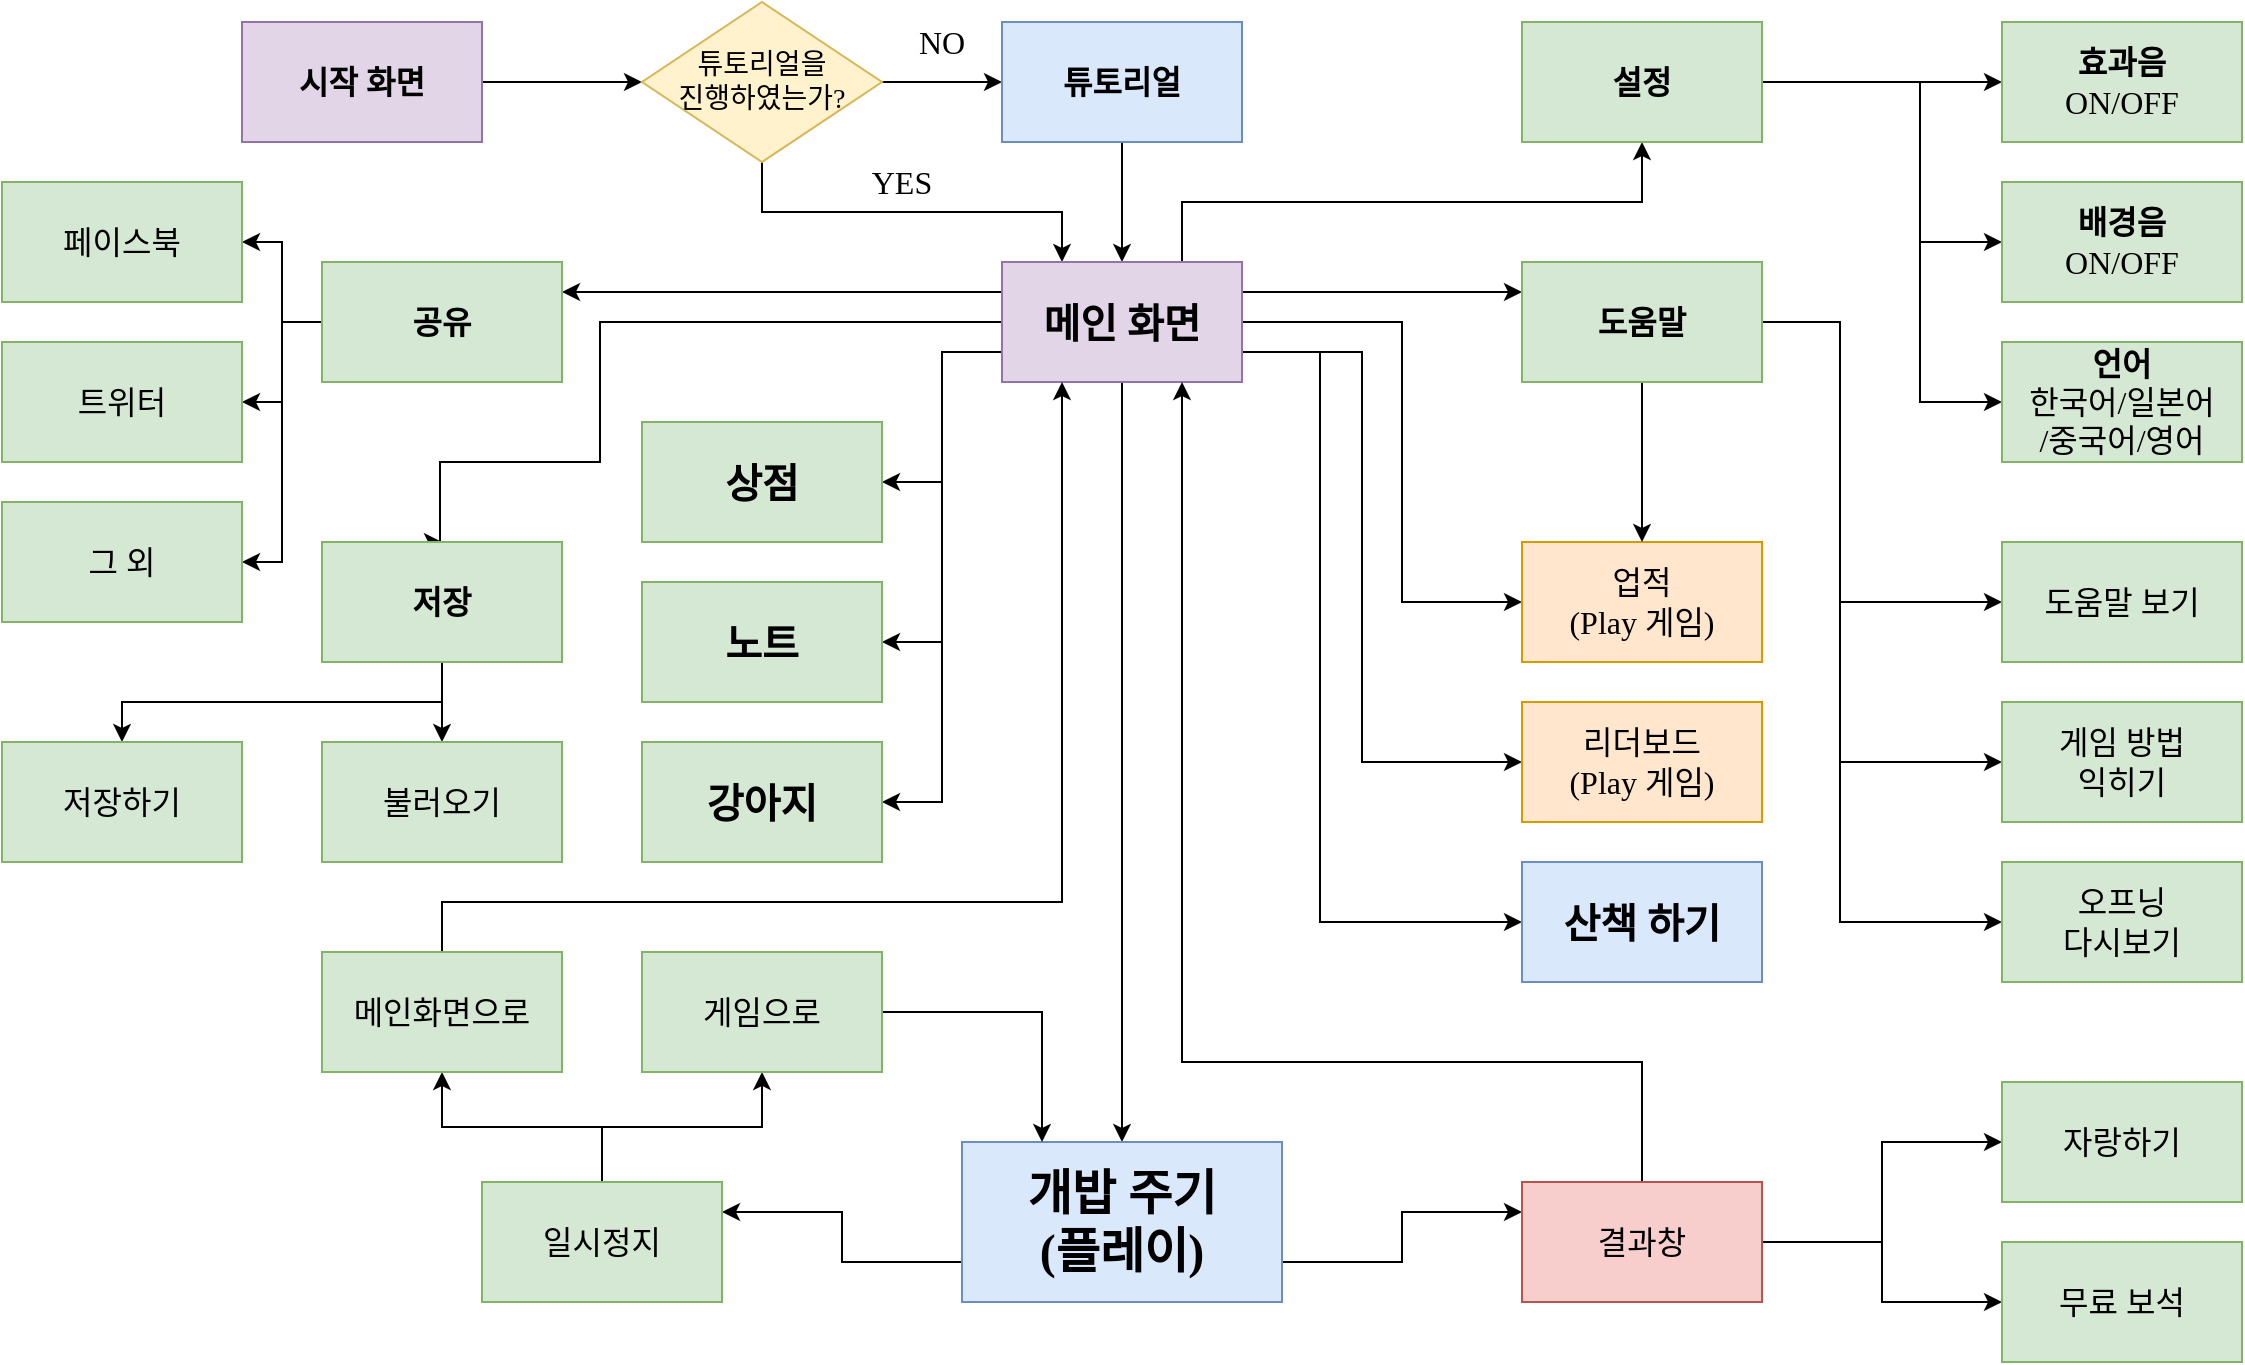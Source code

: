 <mxfile version="12.1.3" type="github" pages="1">
  <diagram id="CbqubE26liiaIoYuW3zU" name="Page-1">
    <mxGraphModel dx="1359" dy="954" grid="1" gridSize="10" guides="1" tooltips="1" connect="1" arrows="1" fold="1" page="1" pageScale="1" pageWidth="200" pageHeight="200" math="0" shadow="0">
      <root>
        <mxCell id="0"/>
        <mxCell id="1" parent="0"/>
        <mxCell id="TBT-of8__Zpy7oLFt57h-6" value="" style="edgeStyle=orthogonalEdgeStyle;rounded=0;orthogonalLoop=1;jettySize=auto;html=1;fontFamily=Verdana;" edge="1" parent="1" source="TBT-of8__Zpy7oLFt57h-1" target="TBT-of8__Zpy7oLFt57h-2">
          <mxGeometry relative="1" as="geometry"/>
        </mxCell>
        <mxCell id="TBT-of8__Zpy7oLFt57h-1" value="&lt;font style=&quot;font-size: 16px&quot;&gt;&lt;b&gt;시작 화면&lt;/b&gt;&lt;/font&gt;" style="rounded=0;whiteSpace=wrap;html=1;fillColor=#e1d5e7;strokeColor=#9673a6;fontFamily=Verdana;" vertex="1" parent="1">
          <mxGeometry x="-40" y="70" width="120" height="60" as="geometry"/>
        </mxCell>
        <mxCell id="TBT-of8__Zpy7oLFt57h-7" value="" style="edgeStyle=orthogonalEdgeStyle;rounded=0;orthogonalLoop=1;jettySize=auto;html=1;fontFamily=Verdana;" edge="1" parent="1" source="TBT-of8__Zpy7oLFt57h-2" target="TBT-of8__Zpy7oLFt57h-3">
          <mxGeometry relative="1" as="geometry"/>
        </mxCell>
        <mxCell id="TBT-of8__Zpy7oLFt57h-68" style="edgeStyle=orthogonalEdgeStyle;rounded=0;orthogonalLoop=1;jettySize=auto;html=1;exitX=0.5;exitY=1;exitDx=0;exitDy=0;entryX=0.25;entryY=0;entryDx=0;entryDy=0;fontFamily=Verdana;fontSize=16;" edge="1" parent="1" source="TBT-of8__Zpy7oLFt57h-2" target="TBT-of8__Zpy7oLFt57h-4">
          <mxGeometry relative="1" as="geometry"/>
        </mxCell>
        <mxCell id="TBT-of8__Zpy7oLFt57h-2" value="&lt;font style=&quot;font-size: 14px&quot;&gt;튜토리얼을&lt;br&gt;진행하였는가?&lt;/font&gt;" style="rhombus;whiteSpace=wrap;html=1;fillColor=#fff2cc;strokeColor=#d6b656;fontFamily=Verdana;" vertex="1" parent="1">
          <mxGeometry x="160" y="60" width="120" height="80" as="geometry"/>
        </mxCell>
        <mxCell id="TBT-of8__Zpy7oLFt57h-11" value="" style="edgeStyle=orthogonalEdgeStyle;rounded=0;orthogonalLoop=1;jettySize=auto;html=1;fontFamily=Verdana;" edge="1" parent="1" source="TBT-of8__Zpy7oLFt57h-3" target="TBT-of8__Zpy7oLFt57h-4">
          <mxGeometry relative="1" as="geometry"/>
        </mxCell>
        <mxCell id="TBT-of8__Zpy7oLFt57h-3" value="&lt;font style=&quot;font-size: 16px&quot;&gt;&lt;b&gt;튜토리얼&lt;/b&gt;&lt;/font&gt;" style="rounded=0;whiteSpace=wrap;html=1;fillColor=#dae8fc;strokeColor=#6c8ebf;fontFamily=Verdana;" vertex="1" parent="1">
          <mxGeometry x="340" y="70" width="120" height="60" as="geometry"/>
        </mxCell>
        <mxCell id="TBT-of8__Zpy7oLFt57h-13" value="" style="edgeStyle=orthogonalEdgeStyle;rounded=0;orthogonalLoop=1;jettySize=auto;html=1;exitX=0.75;exitY=0;exitDx=0;exitDy=0;fontFamily=Verdana;" edge="1" parent="1" source="TBT-of8__Zpy7oLFt57h-4" target="TBT-of8__Zpy7oLFt57h-12">
          <mxGeometry relative="1" as="geometry"/>
        </mxCell>
        <mxCell id="TBT-of8__Zpy7oLFt57h-50" style="edgeStyle=orthogonalEdgeStyle;rounded=0;orthogonalLoop=1;jettySize=auto;html=1;entryX=0;entryY=0.5;entryDx=0;entryDy=0;fontFamily=Verdana;fontSize=16;exitX=1;exitY=0.5;exitDx=0;exitDy=0;" edge="1" parent="1" source="TBT-of8__Zpy7oLFt57h-4" target="TBT-of8__Zpy7oLFt57h-20">
          <mxGeometry relative="1" as="geometry">
            <mxPoint x="490" y="300" as="sourcePoint"/>
            <Array as="points">
              <mxPoint x="540" y="220"/>
              <mxPoint x="540" y="360"/>
            </Array>
          </mxGeometry>
        </mxCell>
        <mxCell id="TBT-of8__Zpy7oLFt57h-51" style="edgeStyle=orthogonalEdgeStyle;rounded=0;orthogonalLoop=1;jettySize=auto;html=1;exitX=1;exitY=0.75;exitDx=0;exitDy=0;entryX=0;entryY=0.5;entryDx=0;entryDy=0;fontFamily=Verdana;fontSize=16;" edge="1" parent="1" source="TBT-of8__Zpy7oLFt57h-4" target="TBT-of8__Zpy7oLFt57h-22">
          <mxGeometry relative="1" as="geometry">
            <Array as="points">
              <mxPoint x="520" y="235"/>
              <mxPoint x="520" y="440"/>
            </Array>
          </mxGeometry>
        </mxCell>
        <mxCell id="TBT-of8__Zpy7oLFt57h-57" style="edgeStyle=orthogonalEdgeStyle;rounded=0;orthogonalLoop=1;jettySize=auto;html=1;exitX=1;exitY=0.75;exitDx=0;exitDy=0;entryX=0;entryY=0.5;entryDx=0;entryDy=0;fontFamily=Verdana;fontSize=16;" edge="1" parent="1" source="TBT-of8__Zpy7oLFt57h-4" target="TBT-of8__Zpy7oLFt57h-52">
          <mxGeometry relative="1" as="geometry">
            <Array as="points">
              <mxPoint x="499" y="235"/>
              <mxPoint x="499" y="520"/>
            </Array>
          </mxGeometry>
        </mxCell>
        <mxCell id="TBT-of8__Zpy7oLFt57h-59" style="edgeStyle=orthogonalEdgeStyle;rounded=0;orthogonalLoop=1;jettySize=auto;html=1;exitX=1;exitY=0.25;exitDx=0;exitDy=0;entryX=0;entryY=0.25;entryDx=0;entryDy=0;fontFamily=Verdana;fontSize=16;" edge="1" parent="1" source="TBT-of8__Zpy7oLFt57h-4" target="TBT-of8__Zpy7oLFt57h-41">
          <mxGeometry relative="1" as="geometry"/>
        </mxCell>
        <mxCell id="TBT-of8__Zpy7oLFt57h-63" style="edgeStyle=orthogonalEdgeStyle;rounded=0;orthogonalLoop=1;jettySize=auto;html=1;exitX=0.5;exitY=1;exitDx=0;exitDy=0;entryX=0.5;entryY=0;entryDx=0;entryDy=0;fontFamily=Verdana;fontSize=16;" edge="1" parent="1" source="TBT-of8__Zpy7oLFt57h-4" target="TBT-of8__Zpy7oLFt57h-60">
          <mxGeometry relative="1" as="geometry"/>
        </mxCell>
        <mxCell id="TBT-of8__Zpy7oLFt57h-69" style="edgeStyle=orthogonalEdgeStyle;rounded=0;orthogonalLoop=1;jettySize=auto;html=1;exitX=0;exitY=0.25;exitDx=0;exitDy=0;entryX=1;entryY=0.25;entryDx=0;entryDy=0;fontFamily=Verdana;fontSize=16;" edge="1" parent="1" source="TBT-of8__Zpy7oLFt57h-4" target="TBT-of8__Zpy7oLFt57h-24">
          <mxGeometry relative="1" as="geometry"/>
        </mxCell>
        <mxCell id="TBT-of8__Zpy7oLFt57h-70" style="edgeStyle=orthogonalEdgeStyle;rounded=0;orthogonalLoop=1;jettySize=auto;html=1;exitX=0;exitY=0.5;exitDx=0;exitDy=0;entryX=0.5;entryY=0;entryDx=0;entryDy=0;fontFamily=Verdana;fontSize=16;" edge="1" parent="1" source="TBT-of8__Zpy7oLFt57h-4" target="TBT-of8__Zpy7oLFt57h-33">
          <mxGeometry relative="1" as="geometry">
            <Array as="points">
              <mxPoint x="139" y="220"/>
              <mxPoint x="139" y="290"/>
              <mxPoint x="59" y="290"/>
            </Array>
          </mxGeometry>
        </mxCell>
        <mxCell id="TBT-of8__Zpy7oLFt57h-71" style="edgeStyle=orthogonalEdgeStyle;rounded=0;orthogonalLoop=1;jettySize=auto;html=1;exitX=0;exitY=0.75;exitDx=0;exitDy=0;entryX=1;entryY=0.5;entryDx=0;entryDy=0;fontFamily=Verdana;fontSize=16;" edge="1" parent="1" source="TBT-of8__Zpy7oLFt57h-4" target="TBT-of8__Zpy7oLFt57h-53">
          <mxGeometry relative="1" as="geometry"/>
        </mxCell>
        <mxCell id="TBT-of8__Zpy7oLFt57h-72" style="edgeStyle=orthogonalEdgeStyle;rounded=0;orthogonalLoop=1;jettySize=auto;html=1;exitX=0;exitY=0.75;exitDx=0;exitDy=0;entryX=1;entryY=0.5;entryDx=0;entryDy=0;fontFamily=Verdana;fontSize=16;" edge="1" parent="1" source="TBT-of8__Zpy7oLFt57h-4" target="TBT-of8__Zpy7oLFt57h-55">
          <mxGeometry relative="1" as="geometry"/>
        </mxCell>
        <mxCell id="TBT-of8__Zpy7oLFt57h-73" style="edgeStyle=orthogonalEdgeStyle;rounded=0;orthogonalLoop=1;jettySize=auto;html=1;exitX=0;exitY=0.75;exitDx=0;exitDy=0;entryX=1;entryY=0.5;entryDx=0;entryDy=0;fontFamily=Verdana;fontSize=16;" edge="1" parent="1" source="TBT-of8__Zpy7oLFt57h-4" target="TBT-of8__Zpy7oLFt57h-56">
          <mxGeometry relative="1" as="geometry"/>
        </mxCell>
        <mxCell id="TBT-of8__Zpy7oLFt57h-4" value="&lt;font style=&quot;font-size: 20px&quot;&gt;&lt;b&gt;메인 화면&lt;/b&gt;&lt;/font&gt;" style="rounded=0;whiteSpace=wrap;html=1;fillColor=#e1d5e7;strokeColor=#9673a6;fontFamily=Verdana;" vertex="1" parent="1">
          <mxGeometry x="340" y="190" width="120" height="60" as="geometry"/>
        </mxCell>
        <mxCell id="TBT-of8__Zpy7oLFt57h-15" value="" style="edgeStyle=orthogonalEdgeStyle;rounded=0;orthogonalLoop=1;jettySize=auto;html=1;fontFamily=Verdana;" edge="1" parent="1" source="TBT-of8__Zpy7oLFt57h-12" target="TBT-of8__Zpy7oLFt57h-14">
          <mxGeometry relative="1" as="geometry"/>
        </mxCell>
        <mxCell id="TBT-of8__Zpy7oLFt57h-18" style="edgeStyle=orthogonalEdgeStyle;rounded=0;orthogonalLoop=1;jettySize=auto;html=1;exitX=1;exitY=0.5;exitDx=0;exitDy=0;entryX=0;entryY=0.5;entryDx=0;entryDy=0;fontFamily=Verdana;" edge="1" parent="1" source="TBT-of8__Zpy7oLFt57h-12" target="TBT-of8__Zpy7oLFt57h-16">
          <mxGeometry relative="1" as="geometry">
            <Array as="points">
              <mxPoint x="799" y="100"/>
              <mxPoint x="799" y="180"/>
            </Array>
          </mxGeometry>
        </mxCell>
        <mxCell id="TBT-of8__Zpy7oLFt57h-19" style="edgeStyle=orthogonalEdgeStyle;rounded=0;orthogonalLoop=1;jettySize=auto;html=1;exitX=1;exitY=0.5;exitDx=0;exitDy=0;entryX=0;entryY=0.5;entryDx=0;entryDy=0;fontFamily=Verdana;" edge="1" parent="1" source="TBT-of8__Zpy7oLFt57h-12" target="TBT-of8__Zpy7oLFt57h-17">
          <mxGeometry relative="1" as="geometry">
            <Array as="points">
              <mxPoint x="799" y="100"/>
              <mxPoint x="799" y="260"/>
            </Array>
          </mxGeometry>
        </mxCell>
        <mxCell id="TBT-of8__Zpy7oLFt57h-12" value="&lt;font size=&quot;1&quot;&gt;&lt;span style=&quot;font-size: 16px&quot;&gt;&lt;b&gt;설정&lt;/b&gt;&lt;/span&gt;&lt;/font&gt;" style="rounded=0;whiteSpace=wrap;html=1;fillColor=#d5e8d4;strokeColor=#82b366;fontFamily=Verdana;" vertex="1" parent="1">
          <mxGeometry x="600" y="70" width="120" height="60" as="geometry"/>
        </mxCell>
        <mxCell id="TBT-of8__Zpy7oLFt57h-14" value="&lt;font size=&quot;1&quot;&gt;&lt;span style=&quot;font-size: 16px&quot;&gt;&lt;b&gt;효과음&lt;/b&gt;&lt;br&gt;ON/OFF&lt;br&gt;&lt;/span&gt;&lt;/font&gt;" style="rounded=0;whiteSpace=wrap;html=1;fillColor=#d5e8d4;strokeColor=#82b366;fontFamily=Verdana;" vertex="1" parent="1">
          <mxGeometry x="840" y="70" width="120" height="60" as="geometry"/>
        </mxCell>
        <mxCell id="TBT-of8__Zpy7oLFt57h-16" value="&lt;font&gt;&lt;span style=&quot;font-size: 16px&quot;&gt;&lt;b&gt;배경음&lt;/b&gt;&lt;br&gt;ON/OFF&lt;br&gt;&lt;/span&gt;&lt;/font&gt;" style="rounded=0;whiteSpace=wrap;html=1;fillColor=#d5e8d4;strokeColor=#82b366;fontFamily=Verdana;" vertex="1" parent="1">
          <mxGeometry x="840" y="150" width="120" height="60" as="geometry"/>
        </mxCell>
        <mxCell id="TBT-of8__Zpy7oLFt57h-17" value="&lt;font size=&quot;1&quot;&gt;&lt;span style=&quot;font-size: 16px&quot;&gt;&lt;b&gt;언어&lt;/b&gt;&lt;br&gt;한국어/일본어&lt;br&gt;/중국어/영어&lt;br&gt;&lt;/span&gt;&lt;/font&gt;" style="rounded=0;whiteSpace=wrap;html=1;fillColor=#d5e8d4;strokeColor=#82b366;fontFamily=Verdana;" vertex="1" parent="1">
          <mxGeometry x="840" y="230" width="120" height="60" as="geometry"/>
        </mxCell>
        <mxCell id="TBT-of8__Zpy7oLFt57h-20" value="&lt;font style=&quot;font-size: 16px&quot;&gt;업적&lt;br&gt;(Play 게임)&lt;br&gt;&lt;/font&gt;" style="rounded=0;whiteSpace=wrap;html=1;fillColor=#ffe6cc;strokeColor=#d79b00;fontFamily=Verdana;" vertex="1" parent="1">
          <mxGeometry x="600" y="330" width="120" height="60" as="geometry"/>
        </mxCell>
        <mxCell id="TBT-of8__Zpy7oLFt57h-22" value="&lt;font style=&quot;font-size: 16px&quot;&gt;리더보드&lt;br&gt;&lt;/font&gt;&lt;span style=&quot;font-size: 16px&quot;&gt;(Play 게임)&lt;/span&gt;" style="rounded=0;whiteSpace=wrap;html=1;fillColor=#ffe6cc;strokeColor=#d79b00;fontFamily=Verdana;" vertex="1" parent="1">
          <mxGeometry x="600" y="410" width="120" height="60" as="geometry"/>
        </mxCell>
        <mxCell id="TBT-of8__Zpy7oLFt57h-30" style="edgeStyle=orthogonalEdgeStyle;rounded=0;orthogonalLoop=1;jettySize=auto;html=1;exitX=0;exitY=0.5;exitDx=0;exitDy=0;entryX=1;entryY=0.5;entryDx=0;entryDy=0;fontFamily=Verdana;" edge="1" parent="1" source="TBT-of8__Zpy7oLFt57h-24" target="TBT-of8__Zpy7oLFt57h-27">
          <mxGeometry relative="1" as="geometry"/>
        </mxCell>
        <mxCell id="TBT-of8__Zpy7oLFt57h-31" style="edgeStyle=orthogonalEdgeStyle;rounded=0;orthogonalLoop=1;jettySize=auto;html=1;exitX=0;exitY=0.5;exitDx=0;exitDy=0;entryX=1;entryY=0.5;entryDx=0;entryDy=0;fontFamily=Verdana;" edge="1" parent="1" source="TBT-of8__Zpy7oLFt57h-24" target="TBT-of8__Zpy7oLFt57h-28">
          <mxGeometry relative="1" as="geometry"/>
        </mxCell>
        <mxCell id="TBT-of8__Zpy7oLFt57h-43" style="edgeStyle=orthogonalEdgeStyle;rounded=0;orthogonalLoop=1;jettySize=auto;html=1;exitX=0;exitY=0.5;exitDx=0;exitDy=0;entryX=1;entryY=0.5;entryDx=0;entryDy=0;fontFamily=Verdana;fontSize=16;" edge="1" parent="1" source="TBT-of8__Zpy7oLFt57h-24" target="TBT-of8__Zpy7oLFt57h-26">
          <mxGeometry relative="1" as="geometry"/>
        </mxCell>
        <mxCell id="TBT-of8__Zpy7oLFt57h-24" value="&lt;font size=&quot;1&quot;&gt;&lt;span style=&quot;font-size: 16px&quot;&gt;&lt;b&gt;공유&lt;/b&gt;&lt;/span&gt;&lt;/font&gt;" style="rounded=0;whiteSpace=wrap;html=1;fillColor=#d5e8d4;strokeColor=#82b366;fontFamily=Verdana;" vertex="1" parent="1">
          <mxGeometry y="190" width="120" height="60" as="geometry"/>
        </mxCell>
        <mxCell id="TBT-of8__Zpy7oLFt57h-26" value="&lt;font style=&quot;font-size: 16px;&quot;&gt;&lt;span style=&quot;font-size: 16px;&quot;&gt;&lt;span style=&quot;font-size: 16px;&quot;&gt;페이스북&lt;/span&gt;&lt;br style=&quot;font-size: 16px;&quot;&gt;&lt;/span&gt;&lt;/font&gt;" style="rounded=0;whiteSpace=wrap;html=1;fillColor=#d5e8d4;strokeColor=#82b366;fontFamily=Verdana;fontSize=16;fontStyle=0" vertex="1" parent="1">
          <mxGeometry x="-160" y="150" width="120" height="60" as="geometry"/>
        </mxCell>
        <mxCell id="TBT-of8__Zpy7oLFt57h-27" value="&lt;span style=&quot;font-size: 16px;&quot;&gt;트위터&lt;/span&gt;" style="rounded=0;whiteSpace=wrap;html=1;fillColor=#d5e8d4;strokeColor=#82b366;fontFamily=Verdana;fontSize=16;fontStyle=0" vertex="1" parent="1">
          <mxGeometry x="-160" y="230" width="120" height="60" as="geometry"/>
        </mxCell>
        <mxCell id="TBT-of8__Zpy7oLFt57h-28" value="&lt;font style=&quot;font-size: 16px;&quot;&gt;&lt;span style=&quot;font-size: 16px;&quot;&gt;&lt;span style=&quot;font-size: 16px;&quot;&gt;그 외&lt;/span&gt;&lt;br style=&quot;font-size: 16px;&quot;&gt;&lt;/span&gt;&lt;/font&gt;" style="rounded=0;whiteSpace=wrap;html=1;fillColor=#d5e8d4;strokeColor=#82b366;fontFamily=Verdana;fontSize=16;fontStyle=0" vertex="1" parent="1">
          <mxGeometry x="-160" y="310" width="120" height="60" as="geometry"/>
        </mxCell>
        <mxCell id="TBT-of8__Zpy7oLFt57h-39" style="edgeStyle=orthogonalEdgeStyle;rounded=0;orthogonalLoop=1;jettySize=auto;html=1;exitX=0.5;exitY=1;exitDx=0;exitDy=0;entryX=0.5;entryY=0;entryDx=0;entryDy=0;fontFamily=Verdana;fontSize=16;" edge="1" parent="1" source="TBT-of8__Zpy7oLFt57h-33" target="TBT-of8__Zpy7oLFt57h-35">
          <mxGeometry relative="1" as="geometry"/>
        </mxCell>
        <mxCell id="TBT-of8__Zpy7oLFt57h-40" style="edgeStyle=orthogonalEdgeStyle;rounded=0;orthogonalLoop=1;jettySize=auto;html=1;exitX=0.5;exitY=1;exitDx=0;exitDy=0;entryX=0.5;entryY=0;entryDx=0;entryDy=0;fontFamily=Verdana;fontSize=16;" edge="1" parent="1" source="TBT-of8__Zpy7oLFt57h-33" target="TBT-of8__Zpy7oLFt57h-36">
          <mxGeometry relative="1" as="geometry"/>
        </mxCell>
        <mxCell id="TBT-of8__Zpy7oLFt57h-33" value="&lt;span style=&quot;font-size: 16px&quot;&gt;&lt;b&gt;저장&lt;/b&gt;&lt;/span&gt;" style="rounded=0;whiteSpace=wrap;html=1;fillColor=#d5e8d4;strokeColor=#82b366;fontFamily=Verdana;" vertex="1" parent="1">
          <mxGeometry y="330" width="120" height="60" as="geometry"/>
        </mxCell>
        <mxCell id="TBT-of8__Zpy7oLFt57h-35" value="&lt;span style=&quot;font-size: 16px&quot;&gt;저장하기&lt;/span&gt;" style="rounded=0;whiteSpace=wrap;html=1;fillColor=#d5e8d4;strokeColor=#82b366;fontFamily=Verdana;" vertex="1" parent="1">
          <mxGeometry x="-160" y="430" width="120" height="60" as="geometry"/>
        </mxCell>
        <mxCell id="TBT-of8__Zpy7oLFt57h-36" value="&lt;span style=&quot;font-size: 16px&quot;&gt;불러오기&lt;/span&gt;" style="rounded=0;whiteSpace=wrap;html=1;fillColor=#d5e8d4;strokeColor=#82b366;fontFamily=Verdana;" vertex="1" parent="1">
          <mxGeometry y="430" width="120" height="60" as="geometry"/>
        </mxCell>
        <mxCell id="TBT-of8__Zpy7oLFt57h-47" style="edgeStyle=orthogonalEdgeStyle;rounded=0;orthogonalLoop=1;jettySize=auto;html=1;exitX=1;exitY=0.5;exitDx=0;exitDy=0;entryX=0;entryY=0.5;entryDx=0;entryDy=0;fontFamily=Verdana;fontSize=16;" edge="1" parent="1" source="TBT-of8__Zpy7oLFt57h-41" target="TBT-of8__Zpy7oLFt57h-44">
          <mxGeometry relative="1" as="geometry">
            <Array as="points">
              <mxPoint x="759" y="220"/>
              <mxPoint x="759" y="360"/>
            </Array>
          </mxGeometry>
        </mxCell>
        <mxCell id="TBT-of8__Zpy7oLFt57h-48" style="edgeStyle=orthogonalEdgeStyle;rounded=0;orthogonalLoop=1;jettySize=auto;html=1;exitX=1;exitY=0.5;exitDx=0;exitDy=0;entryX=0;entryY=0.5;entryDx=0;entryDy=0;fontFamily=Verdana;fontSize=16;" edge="1" parent="1" source="TBT-of8__Zpy7oLFt57h-41" target="TBT-of8__Zpy7oLFt57h-45">
          <mxGeometry relative="1" as="geometry">
            <Array as="points">
              <mxPoint x="759" y="220"/>
              <mxPoint x="759" y="440"/>
            </Array>
          </mxGeometry>
        </mxCell>
        <mxCell id="TBT-of8__Zpy7oLFt57h-49" style="edgeStyle=orthogonalEdgeStyle;rounded=0;orthogonalLoop=1;jettySize=auto;html=1;exitX=1;exitY=0.5;exitDx=0;exitDy=0;entryX=0;entryY=0.5;entryDx=0;entryDy=0;fontFamily=Verdana;fontSize=16;" edge="1" parent="1" source="TBT-of8__Zpy7oLFt57h-41" target="TBT-of8__Zpy7oLFt57h-46">
          <mxGeometry relative="1" as="geometry">
            <Array as="points">
              <mxPoint x="759" y="220"/>
              <mxPoint x="759" y="520"/>
            </Array>
          </mxGeometry>
        </mxCell>
        <mxCell id="TBT-of8__Zpy7oLFt57h-58" value="" style="edgeStyle=orthogonalEdgeStyle;rounded=0;orthogonalLoop=1;jettySize=auto;html=1;fontFamily=Verdana;fontSize=16;" edge="1" parent="1" source="TBT-of8__Zpy7oLFt57h-41" target="TBT-of8__Zpy7oLFt57h-20">
          <mxGeometry relative="1" as="geometry"/>
        </mxCell>
        <mxCell id="TBT-of8__Zpy7oLFt57h-41" value="&lt;font size=&quot;1&quot;&gt;&lt;span style=&quot;font-size: 16px&quot;&gt;&lt;b&gt;도움말&lt;/b&gt;&lt;/span&gt;&lt;/font&gt;" style="rounded=0;whiteSpace=wrap;html=1;fillColor=#d5e8d4;strokeColor=#82b366;fontFamily=Verdana;" vertex="1" parent="1">
          <mxGeometry x="600" y="190" width="120" height="60" as="geometry"/>
        </mxCell>
        <mxCell id="TBT-of8__Zpy7oLFt57h-44" value="&lt;font style=&quot;font-size: 16px&quot;&gt;&lt;span style=&quot;font-size: 16px&quot;&gt;&lt;span style=&quot;font-size: 16px&quot;&gt;도움말 보기&lt;/span&gt;&lt;br style=&quot;font-size: 16px&quot;&gt;&lt;/span&gt;&lt;/font&gt;" style="rounded=0;whiteSpace=wrap;html=1;fillColor=#d5e8d4;strokeColor=#82b366;fontFamily=Verdana;fontSize=16;fontStyle=0" vertex="1" parent="1">
          <mxGeometry x="840" y="330" width="120" height="60" as="geometry"/>
        </mxCell>
        <mxCell id="TBT-of8__Zpy7oLFt57h-45" value="&lt;span style=&quot;font-size: 16px&quot;&gt;게임 방법&lt;br&gt;익히기&lt;br&gt;&lt;/span&gt;" style="rounded=0;whiteSpace=wrap;html=1;fillColor=#d5e8d4;strokeColor=#82b366;fontFamily=Verdana;fontSize=16;fontStyle=0" vertex="1" parent="1">
          <mxGeometry x="840" y="410" width="120" height="60" as="geometry"/>
        </mxCell>
        <mxCell id="TBT-of8__Zpy7oLFt57h-46" value="&lt;font style=&quot;font-size: 16px&quot;&gt;&lt;span style=&quot;font-size: 16px&quot;&gt;&lt;span style=&quot;font-size: 16px&quot;&gt;오프닝&lt;br&gt;&lt;/span&gt;다시보기&lt;br style=&quot;font-size: 16px&quot;&gt;&lt;/span&gt;&lt;/font&gt;" style="rounded=0;whiteSpace=wrap;html=1;fillColor=#d5e8d4;strokeColor=#82b366;fontFamily=Verdana;fontSize=16;fontStyle=0" vertex="1" parent="1">
          <mxGeometry x="840" y="490" width="120" height="60" as="geometry"/>
        </mxCell>
        <mxCell id="TBT-of8__Zpy7oLFt57h-52" value="&lt;font size=&quot;1&quot;&gt;&lt;b style=&quot;font-size: 20px&quot;&gt;산책 하기&lt;/b&gt;&lt;/font&gt;" style="rounded=0;whiteSpace=wrap;html=1;fillColor=#dae8fc;strokeColor=#6c8ebf;fontFamily=Verdana;" vertex="1" parent="1">
          <mxGeometry x="600" y="490" width="120" height="60" as="geometry"/>
        </mxCell>
        <mxCell id="TBT-of8__Zpy7oLFt57h-53" value="&lt;font size=&quot;1&quot;&gt;&lt;b style=&quot;font-size: 20px&quot;&gt;상점&lt;/b&gt;&lt;/font&gt;" style="rounded=0;whiteSpace=wrap;html=1;fillColor=#d5e8d4;strokeColor=#82b366;fontFamily=Verdana;" vertex="1" parent="1">
          <mxGeometry x="160" y="270" width="120" height="60" as="geometry"/>
        </mxCell>
        <mxCell id="TBT-of8__Zpy7oLFt57h-55" value="&lt;span style=&quot;font-size: 20px&quot;&gt;&lt;b&gt;노트&lt;/b&gt;&lt;/span&gt;" style="rounded=0;whiteSpace=wrap;html=1;fillColor=#d5e8d4;strokeColor=#82b366;fontFamily=Verdana;" vertex="1" parent="1">
          <mxGeometry x="160" y="350" width="120" height="60" as="geometry"/>
        </mxCell>
        <mxCell id="TBT-of8__Zpy7oLFt57h-56" value="&lt;font size=&quot;1&quot;&gt;&lt;b style=&quot;font-size: 20px&quot;&gt;강아지&lt;/b&gt;&lt;/font&gt;" style="rounded=0;whiteSpace=wrap;html=1;fillColor=#d5e8d4;strokeColor=#82b366;fontFamily=Verdana;" vertex="1" parent="1">
          <mxGeometry x="160" y="430" width="120" height="60" as="geometry"/>
        </mxCell>
        <mxCell id="TBT-of8__Zpy7oLFt57h-96" style="edgeStyle=orthogonalEdgeStyle;rounded=0;orthogonalLoop=1;jettySize=auto;html=1;exitX=0;exitY=0.75;exitDx=0;exitDy=0;entryX=1;entryY=0.25;entryDx=0;entryDy=0;fontFamily=Verdana;fontSize=16;" edge="1" parent="1" source="TBT-of8__Zpy7oLFt57h-60" target="TBT-of8__Zpy7oLFt57h-74">
          <mxGeometry relative="1" as="geometry">
            <mxPoint x="260" y="690" as="sourcePoint"/>
          </mxGeometry>
        </mxCell>
        <mxCell id="TBT-of8__Zpy7oLFt57h-97" style="edgeStyle=orthogonalEdgeStyle;rounded=0;orthogonalLoop=1;jettySize=auto;html=1;exitX=1;exitY=0.75;exitDx=0;exitDy=0;entryX=0;entryY=0.25;entryDx=0;entryDy=0;fontFamily=Verdana;fontSize=16;" edge="1" parent="1" source="TBT-of8__Zpy7oLFt57h-60" target="TBT-of8__Zpy7oLFt57h-82">
          <mxGeometry relative="1" as="geometry"/>
        </mxCell>
        <mxCell id="TBT-of8__Zpy7oLFt57h-60" value="&lt;font style=&quot;font-size: 24px&quot;&gt;&lt;b&gt;개밥 주기&lt;br&gt;(플레이)&lt;br&gt;&lt;/b&gt;&lt;/font&gt;" style="rounded=0;whiteSpace=wrap;html=1;fillColor=#dae8fc;strokeColor=#6c8ebf;fontFamily=Verdana;" vertex="1" parent="1">
          <mxGeometry x="320" y="630" width="160" height="80" as="geometry"/>
        </mxCell>
        <mxCell id="TBT-of8__Zpy7oLFt57h-78" style="edgeStyle=orthogonalEdgeStyle;rounded=0;orthogonalLoop=1;jettySize=auto;html=1;exitX=0.5;exitY=0;exitDx=0;exitDy=0;entryX=0.5;entryY=1;entryDx=0;entryDy=0;fontFamily=Verdana;fontSize=16;" edge="1" parent="1" source="TBT-of8__Zpy7oLFt57h-74" target="TBT-of8__Zpy7oLFt57h-76">
          <mxGeometry relative="1" as="geometry"/>
        </mxCell>
        <mxCell id="TBT-of8__Zpy7oLFt57h-79" style="edgeStyle=orthogonalEdgeStyle;rounded=0;orthogonalLoop=1;jettySize=auto;html=1;exitX=0.5;exitY=0;exitDx=0;exitDy=0;entryX=0.5;entryY=1;entryDx=0;entryDy=0;fontFamily=Verdana;fontSize=16;" edge="1" parent="1" source="TBT-of8__Zpy7oLFt57h-74" target="TBT-of8__Zpy7oLFt57h-77">
          <mxGeometry relative="1" as="geometry"/>
        </mxCell>
        <mxCell id="TBT-of8__Zpy7oLFt57h-74" value="&lt;font style=&quot;font-size: 16px&quot;&gt;&lt;span style=&quot;font-size: 16px&quot;&gt;일시정지&lt;br style=&quot;font-size: 16px&quot;&gt;&lt;/span&gt;&lt;/font&gt;" style="rounded=0;whiteSpace=wrap;html=1;fillColor=#d5e8d4;strokeColor=#82b366;fontFamily=Verdana;fontSize=16;fontStyle=0" vertex="1" parent="1">
          <mxGeometry x="80" y="650" width="120" height="60" as="geometry"/>
        </mxCell>
        <mxCell id="TBT-of8__Zpy7oLFt57h-98" style="edgeStyle=orthogonalEdgeStyle;rounded=0;orthogonalLoop=1;jettySize=auto;html=1;exitX=0.5;exitY=0;exitDx=0;exitDy=0;entryX=0.25;entryY=1;entryDx=0;entryDy=0;fontFamily=Verdana;fontSize=16;" edge="1" parent="1" source="TBT-of8__Zpy7oLFt57h-76" target="TBT-of8__Zpy7oLFt57h-4">
          <mxGeometry relative="1" as="geometry">
            <Array as="points">
              <mxPoint x="139" y="510"/>
              <mxPoint x="389" y="510"/>
            </Array>
          </mxGeometry>
        </mxCell>
        <mxCell id="TBT-of8__Zpy7oLFt57h-76" value="&lt;font style=&quot;font-size: 16px&quot;&gt;&lt;span style=&quot;font-size: 16px&quot;&gt;메인화면으로&lt;br style=&quot;font-size: 16px&quot;&gt;&lt;/span&gt;&lt;/font&gt;" style="rounded=0;whiteSpace=wrap;html=1;fillColor=#d5e8d4;strokeColor=#82b366;fontFamily=Verdana;fontSize=16;fontStyle=0" vertex="1" parent="1">
          <mxGeometry y="535" width="120" height="60" as="geometry"/>
        </mxCell>
        <mxCell id="TBT-of8__Zpy7oLFt57h-80" style="edgeStyle=orthogonalEdgeStyle;rounded=0;orthogonalLoop=1;jettySize=auto;html=1;exitX=1;exitY=0.5;exitDx=0;exitDy=0;entryX=0.25;entryY=0;entryDx=0;entryDy=0;fontFamily=Verdana;fontSize=16;" edge="1" parent="1" source="TBT-of8__Zpy7oLFt57h-77" target="TBT-of8__Zpy7oLFt57h-60">
          <mxGeometry relative="1" as="geometry"/>
        </mxCell>
        <mxCell id="TBT-of8__Zpy7oLFt57h-77" value="&lt;font style=&quot;font-size: 16px&quot;&gt;&lt;span style=&quot;font-size: 16px&quot;&gt;게임으로&lt;br style=&quot;font-size: 16px&quot;&gt;&lt;/span&gt;&lt;/font&gt;" style="rounded=0;whiteSpace=wrap;html=1;fillColor=#d5e8d4;strokeColor=#82b366;fontFamily=Verdana;fontSize=16;fontStyle=0" vertex="1" parent="1">
          <mxGeometry x="160" y="535" width="120" height="60" as="geometry"/>
        </mxCell>
        <mxCell id="TBT-of8__Zpy7oLFt57h-91" style="edgeStyle=orthogonalEdgeStyle;rounded=0;orthogonalLoop=1;jettySize=auto;html=1;exitX=1;exitY=0.5;exitDx=0;exitDy=0;entryX=0;entryY=0.5;entryDx=0;entryDy=0;fontFamily=Verdana;fontSize=16;" edge="1" parent="1" source="TBT-of8__Zpy7oLFt57h-82" target="TBT-of8__Zpy7oLFt57h-89">
          <mxGeometry relative="1" as="geometry"/>
        </mxCell>
        <mxCell id="TBT-of8__Zpy7oLFt57h-92" style="edgeStyle=orthogonalEdgeStyle;rounded=0;orthogonalLoop=1;jettySize=auto;html=1;exitX=1;exitY=0.5;exitDx=0;exitDy=0;entryX=0;entryY=0.5;entryDx=0;entryDy=0;fontFamily=Verdana;fontSize=16;" edge="1" parent="1" source="TBT-of8__Zpy7oLFt57h-82" target="TBT-of8__Zpy7oLFt57h-90">
          <mxGeometry relative="1" as="geometry"/>
        </mxCell>
        <mxCell id="TBT-of8__Zpy7oLFt57h-93" style="edgeStyle=orthogonalEdgeStyle;rounded=0;orthogonalLoop=1;jettySize=auto;html=1;exitX=0.5;exitY=0;exitDx=0;exitDy=0;entryX=0.75;entryY=1;entryDx=0;entryDy=0;fontFamily=Verdana;fontSize=16;" edge="1" parent="1" source="TBT-of8__Zpy7oLFt57h-82" target="TBT-of8__Zpy7oLFt57h-4">
          <mxGeometry relative="1" as="geometry">
            <Array as="points">
              <mxPoint x="659" y="590"/>
              <mxPoint x="449" y="590"/>
            </Array>
          </mxGeometry>
        </mxCell>
        <mxCell id="TBT-of8__Zpy7oLFt57h-82" value="결과창" style="rounded=0;whiteSpace=wrap;html=1;fontFamily=Verdana;fontSize=16;fillColor=#f8cecc;strokeColor=#b85450;" vertex="1" parent="1">
          <mxGeometry x="600" y="650" width="120" height="60" as="geometry"/>
        </mxCell>
        <mxCell id="TBT-of8__Zpy7oLFt57h-89" value="&lt;font style=&quot;font-size: 16px&quot;&gt;&lt;span style=&quot;font-size: 16px&quot;&gt;자랑하기&lt;br style=&quot;font-size: 16px&quot;&gt;&lt;/span&gt;&lt;/font&gt;" style="rounded=0;whiteSpace=wrap;html=1;fillColor=#d5e8d4;strokeColor=#82b366;fontFamily=Verdana;fontSize=16;fontStyle=0" vertex="1" parent="1">
          <mxGeometry x="840" y="600" width="120" height="60" as="geometry"/>
        </mxCell>
        <mxCell id="TBT-of8__Zpy7oLFt57h-90" value="&lt;font style=&quot;font-size: 16px&quot;&gt;&lt;span style=&quot;font-size: 16px&quot;&gt;무료 보석&lt;br style=&quot;font-size: 16px&quot;&gt;&lt;/span&gt;&lt;/font&gt;" style="rounded=0;whiteSpace=wrap;html=1;fillColor=#d5e8d4;strokeColor=#82b366;fontFamily=Verdana;fontSize=16;fontStyle=0" vertex="1" parent="1">
          <mxGeometry x="840" y="680" width="120" height="60" as="geometry"/>
        </mxCell>
        <mxCell id="TBT-of8__Zpy7oLFt57h-99" value="YES" style="text;html=1;strokeColor=none;fillColor=none;align=center;verticalAlign=middle;whiteSpace=wrap;rounded=0;fontFamily=Verdana;fontSize=16;" vertex="1" parent="1">
          <mxGeometry x="270" y="140" width="40" height="20" as="geometry"/>
        </mxCell>
        <mxCell id="TBT-of8__Zpy7oLFt57h-100" value="NO" style="text;html=1;strokeColor=none;fillColor=none;align=center;verticalAlign=middle;whiteSpace=wrap;rounded=0;fontFamily=Verdana;fontSize=16;" vertex="1" parent="1">
          <mxGeometry x="290" y="70" width="40" height="20" as="geometry"/>
        </mxCell>
      </root>
    </mxGraphModel>
  </diagram>
</mxfile>

